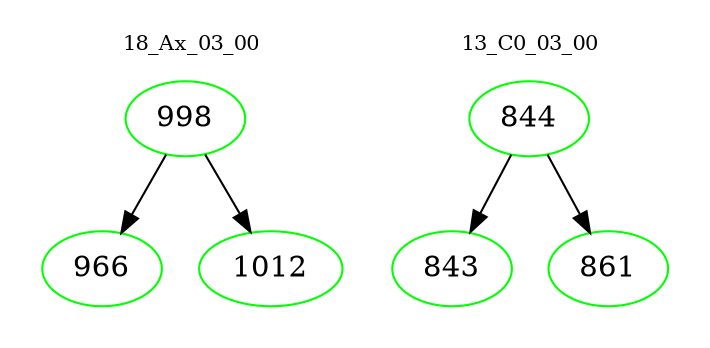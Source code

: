 digraph{
subgraph cluster_0 {
color = white
label = "18_Ax_03_00";
fontsize=10;
T0_998 [label="998", color="green"]
T0_998 -> T0_966 [color="black"]
T0_966 [label="966", color="green"]
T0_998 -> T0_1012 [color="black"]
T0_1012 [label="1012", color="green"]
}
subgraph cluster_1 {
color = white
label = "13_C0_03_00";
fontsize=10;
T1_844 [label="844", color="green"]
T1_844 -> T1_843 [color="black"]
T1_843 [label="843", color="green"]
T1_844 -> T1_861 [color="black"]
T1_861 [label="861", color="green"]
}
}
